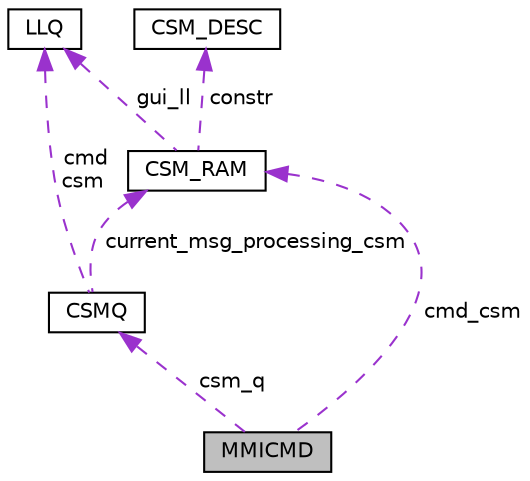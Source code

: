 digraph "MMICMD"
{
 // LATEX_PDF_SIZE
  edge [fontname="Helvetica",fontsize="10",labelfontname="Helvetica",labelfontsize="10"];
  node [fontname="Helvetica",fontsize="10",shape=record];
  Node1 [label="MMICMD",height=0.2,width=0.4,color="black", fillcolor="grey75", style="filled", fontcolor="black",tooltip="MMI command for safe and seq operations with CSM."];
  Node2 -> Node1 [dir="back",color="darkorchid3",fontsize="10",style="dashed",label=" cmd_csm" ,fontname="Helvetica"];
  Node2 [label="CSM_RAM",height=0.2,width=0.4,color="black", fillcolor="white", style="filled",URL="$group___c_s_m.html#struct_c_s_m___r_a_m",tooltip="CSM object."];
  Node3 -> Node2 [dir="back",color="darkorchid3",fontsize="10",style="dashed",label=" constr" ,fontname="Helvetica"];
  Node3 [label="CSM_DESC",height=0.2,width=0.4,color="black", fillcolor="white", style="filled",URL="$group___c_s_m.html#struct_c_s_m___d_e_s_c",tooltip="CSM description."];
  Node4 -> Node2 [dir="back",color="darkorchid3",fontsize="10",style="dashed",label=" gui_ll" ,fontname="Helvetica"];
  Node4 [label="LLQ",height=0.2,width=0.4,color="black", fillcolor="white", style="filled",URL="$group___s_w_i_l_i_b.html#struct_l_l_q",tooltip="Linked-List header."];
  Node5 -> Node1 [dir="back",color="darkorchid3",fontsize="10",style="dashed",label=" csm_q" ,fontname="Helvetica"];
  Node5 [label="CSMQ",height=0.2,width=0.4,color="black", fillcolor="white", style="filled",URL="$group___c_s_m.html#struct_c_s_m_q",tooltip="Lists of the CSM."];
  Node2 -> Node5 [dir="back",color="darkorchid3",fontsize="10",style="dashed",label=" current_msg_processing_csm" ,fontname="Helvetica"];
  Node4 -> Node5 [dir="back",color="darkorchid3",fontsize="10",style="dashed",label=" cmd\ncsm" ,fontname="Helvetica"];
}
